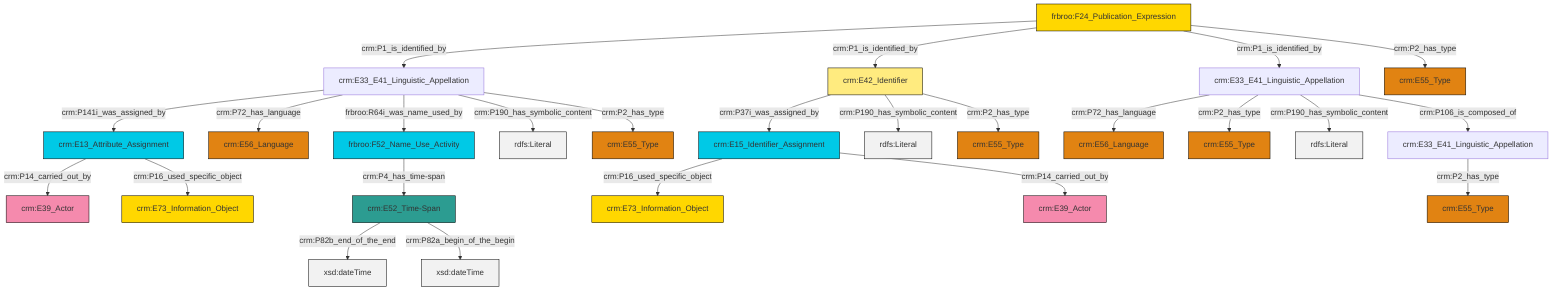 graph TD
classDef Literal fill:#f2f2f2,stroke:#000000;
classDef CRM_Entity fill:#FFFFFF,stroke:#000000;
classDef Temporal_Entity fill:#00C9E6, stroke:#000000;
classDef Type fill:#E18312, stroke:#000000;
classDef Time-Span fill:#2C9C91, stroke:#000000;
classDef Appellation fill:#FFEB7F, stroke:#000000;
classDef Place fill:#008836, stroke:#000000;
classDef Persistent_Item fill:#B266B2, stroke:#000000;
classDef Conceptual_Object fill:#FFD700, stroke:#000000;
classDef Physical_Thing fill:#D2B48C, stroke:#000000;
classDef Actor fill:#f58aad, stroke:#000000;
classDef PC_Classes fill:#4ce600, stroke:#000000;
classDef Multi fill:#cccccc,stroke:#000000;

0["crm:E33_E41_Linguistic_Appellation"]:::Default -->|crm:P141i_was_assigned_by| 1["crm:E13_Attribute_Assignment"]:::Temporal_Entity
4["crm:E15_Identifier_Assignment"]:::Temporal_Entity -->|crm:P16_used_specific_object| 5["crm:E73_Information_Object"]:::Conceptual_Object
0["crm:E33_E41_Linguistic_Appellation"]:::Default -->|crm:P72_has_language| 10["crm:E56_Language"]:::Type
16["crm:E52_Time-Span"]:::Time-Span -->|crm:P82b_end_of_the_end| 17[xsd:dateTime]:::Literal
18["frbroo:F24_Publication_Expression"]:::Conceptual_Object -->|crm:P1_is_identified_by| 0["crm:E33_E41_Linguistic_Appellation"]:::Default
27["crm:E33_E41_Linguistic_Appellation"]:::Default -->|crm:P72_has_language| 6["crm:E56_Language"]:::Type
18["frbroo:F24_Publication_Expression"]:::Conceptual_Object -->|crm:P1_is_identified_by| 2["crm:E42_Identifier"]:::Appellation
19["crm:E33_E41_Linguistic_Appellation"]:::Default -->|crm:P2_has_type| 30["crm:E55_Type"]:::Type
18["frbroo:F24_Publication_Expression"]:::Conceptual_Object -->|crm:P1_is_identified_by| 27["crm:E33_E41_Linguistic_Appellation"]:::Default
25["frbroo:F52_Name_Use_Activity"]:::Temporal_Entity -->|crm:P4_has_time-span| 16["crm:E52_Time-Span"]:::Time-Span
18["frbroo:F24_Publication_Expression"]:::Conceptual_Object -->|crm:P2_has_type| 11["crm:E55_Type"]:::Type
4["crm:E15_Identifier_Assignment"]:::Temporal_Entity -->|crm:P14_carried_out_by| 23["crm:E39_Actor"]:::Actor
27["crm:E33_E41_Linguistic_Appellation"]:::Default -->|crm:P2_has_type| 28["crm:E55_Type"]:::Type
0["crm:E33_E41_Linguistic_Appellation"]:::Default -->|frbroo:R64i_was_name_used_by| 25["frbroo:F52_Name_Use_Activity"]:::Temporal_Entity
2["crm:E42_Identifier"]:::Appellation -->|crm:P37i_was_assigned_by| 4["crm:E15_Identifier_Assignment"]:::Temporal_Entity
27["crm:E33_E41_Linguistic_Appellation"]:::Default -->|crm:P190_has_symbolic_content| 38[rdfs:Literal]:::Literal
0["crm:E33_E41_Linguistic_Appellation"]:::Default -->|crm:P190_has_symbolic_content| 40[rdfs:Literal]:::Literal
27["crm:E33_E41_Linguistic_Appellation"]:::Default -->|crm:P106_is_composed_of| 19["crm:E33_E41_Linguistic_Appellation"]:::Default
16["crm:E52_Time-Span"]:::Time-Span -->|crm:P82a_begin_of_the_begin| 43[xsd:dateTime]:::Literal
2["crm:E42_Identifier"]:::Appellation -->|crm:P190_has_symbolic_content| 44[rdfs:Literal]:::Literal
1["crm:E13_Attribute_Assignment"]:::Temporal_Entity -->|crm:P14_carried_out_by| 8["crm:E39_Actor"]:::Actor
1["crm:E13_Attribute_Assignment"]:::Temporal_Entity -->|crm:P16_used_specific_object| 35["crm:E73_Information_Object"]:::Conceptual_Object
0["crm:E33_E41_Linguistic_Appellation"]:::Default -->|crm:P2_has_type| 21["crm:E55_Type"]:::Type
2["crm:E42_Identifier"]:::Appellation -->|crm:P2_has_type| 14["crm:E55_Type"]:::Type